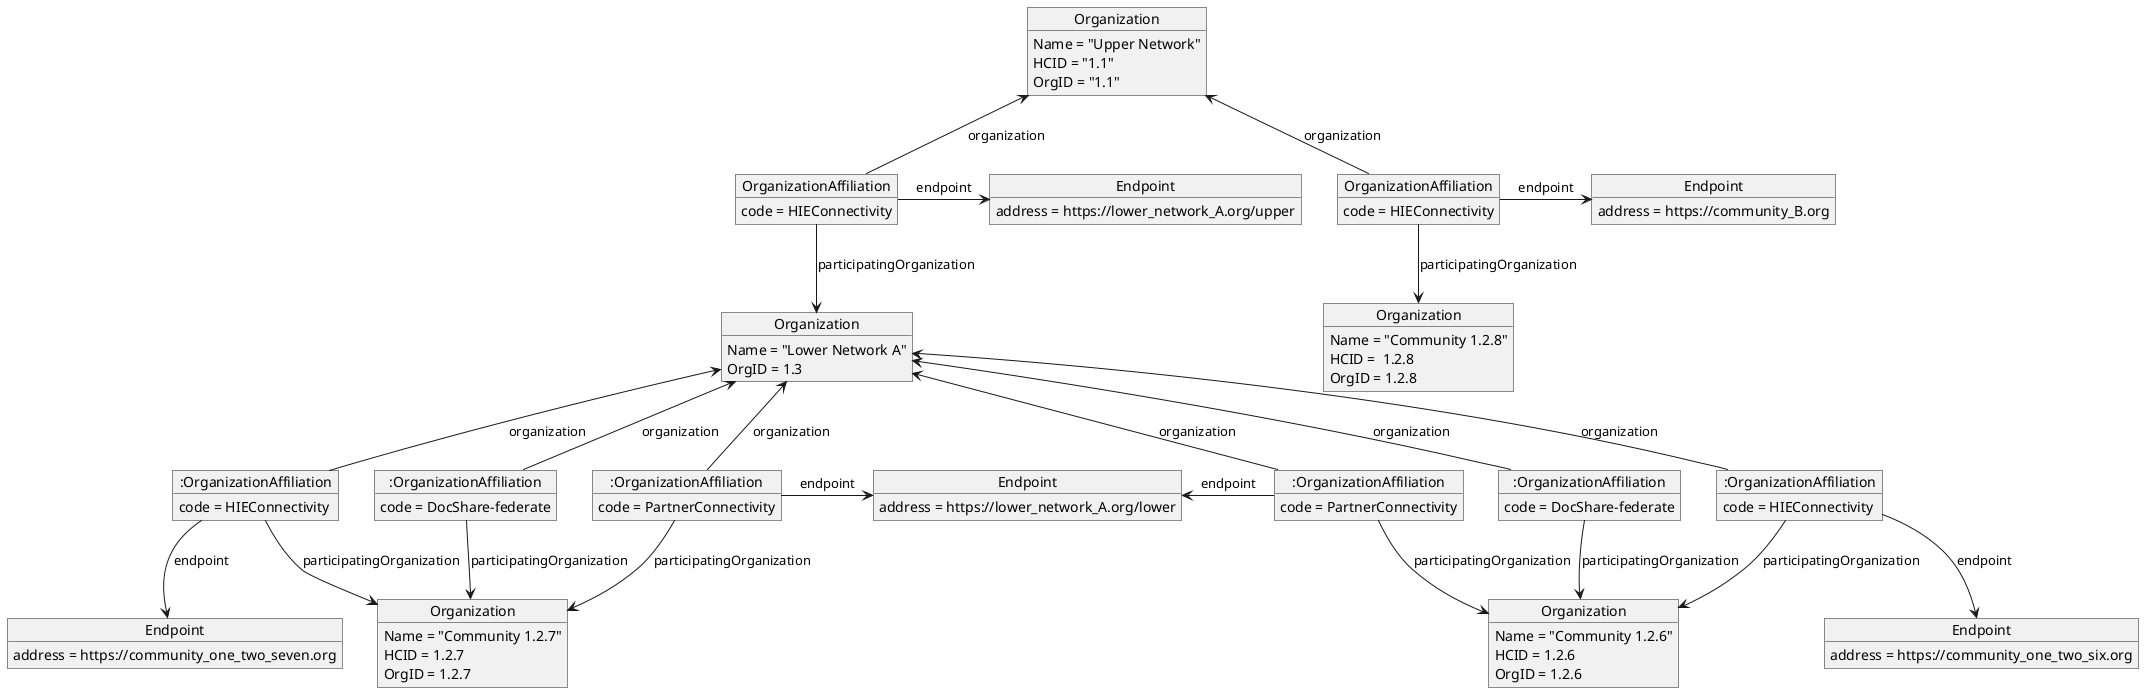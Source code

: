 @startuml mln-dir
hide footbox

object "Endpoint" as EndpointA
EndpointA : address = https://lower_network_A.org/upper
object "Endpoint" as EndpointB
EndpointB : address = https://community_B.org
object "Endpoint" as Endpoint6
Endpoint6 : address = https://community_one_two_six.org
object "Endpoint" as Endpoint7
Endpoint7 : address = https://community_one_two_seven.org

object "Organization" as LNA
LNA : Name = "Lower Network A"
LNA : OrgID = 1.3
object "Organization" as HC7
HC7 : Name = "Community 1.2.7"
HC7 : HCID = 1.2.7
HC7 : OrgID = 1.2.7
object "Organization" as HC6
HC6 : Name = "Community 1.2.6"
HC6 : HCID = 1.2.6
HC6 : OrgID = 1.2.6

object "Organization" as HC8
HC8 : Name = "Community 1.2.8"
HC8 : HCID =  1.2.8
HC8 : OrgID = 1.2.8

object "Organization" as UN
UN : Name = "Upper Network"
UN : HCID = "1.1"
UN : OrgID = "1.1"

object ":OrganizationAffiliation" as OrgAff7HIE
OrgAff7HIE : code = HIEConnectivity
OrgAff7HIE --> HC7 : participatingOrganization
LNA <-- OrgAff7HIE : organization
OrgAff7HIE --> Endpoint7 : endpoint

object ":OrganizationAffiliation" as OrgAff7
OrgAff7 : code = DocShare-federate
OrgAff7 --> HC7 : participatingOrganization
LNA <-- OrgAff7 : organization

object ":OrganizationAffiliation" as OrgAff6
OrgAff6 : code = DocShare-federate
OrgAff6 --> HC6 : participatingOrganization
LNA <-- OrgAff6 : organization

together {
    object ":OrganizationAffiliation" as OrgAff6Peer
    OrgAff6Peer : code = PartnerConnectivity
    OrgAff6Peer --> HC6 : participatingOrganization
    LNA <-- OrgAff6Peer : organization
    object "Endpoint" as EndpointAD
    EndpointAD : address = https://lower_network_A.org/lower
    object ":OrganizationAffiliation" as OrgAff7Peer
    OrgAff7Peer : code = PartnerConnectivity
    OrgAff7Peer --> HC7 : participatingOrganization
    LNA <-- OrgAff7Peer : organization
    OrgAff7Peer -> EndpointAD : endpoint
    EndpointAD <- OrgAff6Peer : endpoint
}

object ":OrganizationAffiliation" as OrgAff6HIE
OrgAff6HIE : code = HIEConnectivity
OrgAff6HIE --> HC6 : participatingOrganization
LNA <-- OrgAff6HIE : organization
OrgAff6HIE --> Endpoint6 : endpoint

object "OrganizationAffiliation" as OrgAffA
OrgAffA : code = HIEConnectivity
OrgAffA --> LNA : participatingOrganization
OrgAffA -> EndpointA : endpoint
UN <-- OrgAffA : organization

object "OrganizationAffiliation" as OrgAffB
OrgAffB : code = HIEConnectivity
OrgAffB --> HC8 : participatingOrganization
OrgAffB -> EndpointB : endpoint
UN <-- OrgAffB : organization

@enduml
